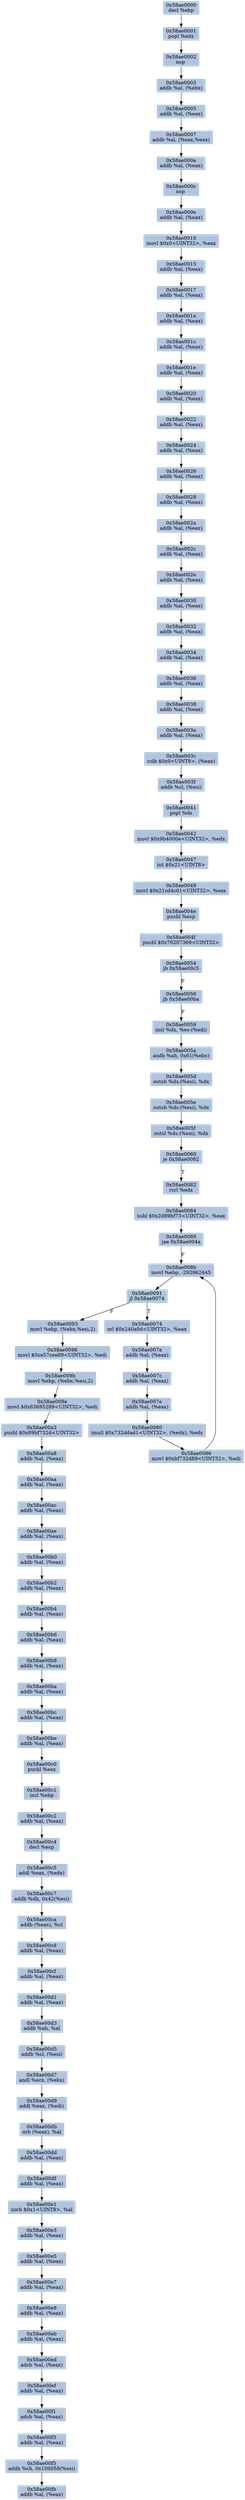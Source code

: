 digraph G {
node[shape=rectangle,style=filled,fillcolor=lightsteelblue,color=lightsteelblue]
bgcolor="transparent"
a0x58ae0000decl_ebp[label="0x58ae0000\ndecl %ebp"];
a0x58ae0001popl_edx[label="0x58ae0001\npopl %edx"];
a0x58ae0002nop_[label="0x58ae0002\nnop "];
a0x58ae0003addb_al_ebx_[label="0x58ae0003\naddb %al, (%ebx)"];
a0x58ae0005addb_al_eax_[label="0x58ae0005\naddb %al, (%eax)"];
a0x58ae0007addb_al_eaxeax_[label="0x58ae0007\naddb %al, (%eax,%eax)"];
a0x58ae000aaddb_al_eax_[label="0x58ae000a\naddb %al, (%eax)"];
a0x58ae000cnop_[label="0x58ae000c\nnop "];
a0x58ae000eaddb_al_eax_[label="0x58ae000e\naddb %al, (%eax)"];
a0x58ae0010movl_0x0UINT32_eax[label="0x58ae0010\nmovl $0x0<UINT32>, %eax"];
a0x58ae0015addb_al_eax_[label="0x58ae0015\naddb %al, (%eax)"];
a0x58ae0017addb_al_eax_[label="0x58ae0017\naddb %al, (%eax)"];
a0x58ae001aaddb_al_eax_[label="0x58ae001a\naddb %al, (%eax)"];
a0x58ae001caddb_al_eax_[label="0x58ae001c\naddb %al, (%eax)"];
a0x58ae001eaddb_al_eax_[label="0x58ae001e\naddb %al, (%eax)"];
a0x58ae0020addb_al_eax_[label="0x58ae0020\naddb %al, (%eax)"];
a0x58ae0022addb_al_eax_[label="0x58ae0022\naddb %al, (%eax)"];
a0x58ae0024addb_al_eax_[label="0x58ae0024\naddb %al, (%eax)"];
a0x58ae0026addb_al_eax_[label="0x58ae0026\naddb %al, (%eax)"];
a0x58ae0028addb_al_eax_[label="0x58ae0028\naddb %al, (%eax)"];
a0x58ae002aaddb_al_eax_[label="0x58ae002a\naddb %al, (%eax)"];
a0x58ae002caddb_al_eax_[label="0x58ae002c\naddb %al, (%eax)"];
a0x58ae002eaddb_al_eax_[label="0x58ae002e\naddb %al, (%eax)"];
a0x58ae0030addb_al_eax_[label="0x58ae0030\naddb %al, (%eax)"];
a0x58ae0032addb_al_eax_[label="0x58ae0032\naddb %al, (%eax)"];
a0x58ae0034addb_al_eax_[label="0x58ae0034\naddb %al, (%eax)"];
a0x58ae0036addb_al_eax_[label="0x58ae0036\naddb %al, (%eax)"];
a0x58ae0038addb_al_eax_[label="0x58ae0038\naddb %al, (%eax)"];
a0x58ae003aaddb_al_eax_[label="0x58ae003a\naddb %al, (%eax)"];
a0x58ae003crolb_0x0UINT8_eax_[label="0x58ae003c\nrolb $0x0<UINT8>, (%eax)"];
a0x58ae003faddb_cl_esi_[label="0x58ae003f\naddb %cl, (%esi)"];
a0x58ae0041popl_ds[label="0x58ae0041\npopl %ds"];
a0x58ae0042movl_0x9b4000eUINT32_edx[label="0x58ae0042\nmovl $0x9b4000e<UINT32>, %edx"];
a0x58ae0047int_0x21UINT8[label="0x58ae0047\nint $0x21<UINT8>"];
a0x58ae0049movl_0x21cd4c01UINT32_eax[label="0x58ae0049\nmovl $0x21cd4c01<UINT32>, %eax"];
a0x58ae004epushl_esp[label="0x58ae004e\npushl %esp"];
a0x58ae004fpushl_0x70207369UINT32[label="0x58ae004f\npushl $0x70207369<UINT32>"];
a0x58ae0054jb_0x58ae00c5[label="0x58ae0054\njb 0x58ae00c5"];
a0x58ae0056jb_0x58ae00ba[label="0x58ae0056\njb 0x58ae00ba"];
a0x58ae0059insl_dx_es_edi_[label="0x58ae0059\ninsl %dx, %es:(%edi)"];
a0x58ae005aandb_ah_0x61ebx_[label="0x58ae005a\nandb %ah, 0x61(%ebx)"];
a0x58ae005doutsb_ds_esi__dx[label="0x58ae005d\noutsb %ds:(%esi), %dx"];
a0x58ae005eoutsb_ds_esi__dx[label="0x58ae005e\noutsb %ds:(%esi), %dx"];
a0x58ae005foutsl_ds_esi__dx[label="0x58ae005f\noutsl %ds:(%esi), %dx"];
a0x58ae0060je_0x58ae0082[label="0x58ae0060\nje 0x58ae0082"];
a0x58ae0082rcrl_edx[label="0x58ae0082\nrcrl %edx"];
a0x58ae0084subl_0x2d89bf73UINT32_eax[label="0x58ae0084\nsubl $0x2d89bf73<UINT32>, %eax"];
a0x58ae0089jae_0x58ae004a[label="0x58ae0089\njae 0x58ae004a"];
a0x58ae008bmovl_ebp__292962445[label="0x58ae008b\nmovl %ebp, -292962445"];
a0x58ae0091jl_0x58ae0074[label="0x58ae0091\njl 0x58ae0074"];
a0x58ae0074orl_0x240a0dUINT32_eax[label="0x58ae0074\norl $0x240a0d<UINT32>, %eax"];
a0x58ae007aaddb_al_eax_[label="0x58ae007a\naddb %al, (%eax)"];
a0x58ae007caddb_al_eax_[label="0x58ae007c\naddb %al, (%eax)"];
a0x58ae007eaddb_al_eax_[label="0x58ae007e\naddb %al, (%eax)"];
a0x58ae0080imull_0x732ddad1UINT32_edx__edx[label="0x58ae0080\nimull $0x732ddad1<UINT32>, (%edx), %edx"];
a0x58ae0086movl_0xbf732d89UINT32_edi[label="0x58ae0086\nmovl $0xbf732d89<UINT32>, %edi"];
a0x58ae0093movl_ebp_ebxesi2_[label="0x58ae0093\nmovl %ebp, (%ebx,%esi,2)"];
a0x58ae0096movl_0xe57cee89UINT32_edi[label="0x58ae0096\nmovl $0xe57cee89<UINT32>, %edi"];
a0x58ae009bmovl_ebp_ebxesi2_[label="0x58ae009b\nmovl %ebp, (%ebx,%esi,2)"];
a0x58ae009emovl_0x63695289UINT32_edi[label="0x58ae009e\nmovl $0x63695289<UINT32>, %edi"];
a0x58ae00a3pushl_0x89bf732dUINT32[label="0x58ae00a3\npushl $0x89bf732d<UINT32>"];
a0x58ae00a8addb_al_eax_[label="0x58ae00a8\naddb %al, (%eax)"];
a0x58ae00aaaddb_al_eax_[label="0x58ae00aa\naddb %al, (%eax)"];
a0x58ae00acaddb_al_eax_[label="0x58ae00ac\naddb %al, (%eax)"];
a0x58ae00aeaddb_al_eax_[label="0x58ae00ae\naddb %al, (%eax)"];
a0x58ae00b0addb_al_eax_[label="0x58ae00b0\naddb %al, (%eax)"];
a0x58ae00b2addb_al_eax_[label="0x58ae00b2\naddb %al, (%eax)"];
a0x58ae00b4addb_al_eax_[label="0x58ae00b4\naddb %al, (%eax)"];
a0x58ae00b6addb_al_eax_[label="0x58ae00b6\naddb %al, (%eax)"];
a0x58ae00b8addb_al_eax_[label="0x58ae00b8\naddb %al, (%eax)"];
a0x58ae00baaddb_al_eax_[label="0x58ae00ba\naddb %al, (%eax)"];
a0x58ae00bcaddb_al_eax_[label="0x58ae00bc\naddb %al, (%eax)"];
a0x58ae00beaddb_al_eax_[label="0x58ae00be\naddb %al, (%eax)"];
a0x58ae00c0pushl_eax[label="0x58ae00c0\npushl %eax"];
a0x58ae00c1incl_ebp[label="0x58ae00c1\nincl %ebp"];
a0x58ae00c2addb_al_eax_[label="0x58ae00c2\naddb %al, (%eax)"];
a0x58ae00c4decl_esp[label="0x58ae00c4\ndecl %esp"];
a0x58ae00c5addl_eax_edx_[label="0x58ae00c5\naddl %eax, (%edx)"];
a0x58ae00c7addb_dh_0x42esi_[label="0x58ae00c7\naddb %dh, 0x42(%esi)"];
a0x58ae00caaddb_eax__cl[label="0x58ae00ca\naddb (%eax), %cl"];
a0x58ae00cdaddb_al_eax_[label="0x58ae00cd\naddb %al, (%eax)"];
a0x58ae00cfaddb_al_eax_[label="0x58ae00cf\naddb %al, (%eax)"];
a0x58ae00d1addb_al_eax_[label="0x58ae00d1\naddb %al, (%eax)"];
a0x58ae00d3addb_ah_al[label="0x58ae00d3\naddb %ah, %al"];
a0x58ae00d5addb_cl_esi_[label="0x58ae00d5\naddb %cl, (%esi)"];
a0x58ae00d7andl_ecx_ebx_[label="0x58ae00d7\nandl %ecx, (%ebx)"];
a0x58ae00d9addl_eax_edi_[label="0x58ae00d9\naddl %eax, (%edi)"];
a0x58ae00dborb_eax__al[label="0x58ae00db\norb (%eax), %al"];
a0x58ae00ddaddb_al_eax_[label="0x58ae00dd\naddb %al, (%eax)"];
a0x58ae00dfaddb_al_eax_[label="0x58ae00df\naddb %al, (%eax)"];
a0x58ae00e1xorb_0x1UINT8_al[label="0x58ae00e1\nxorb $0x1<UINT8>, %al"];
a0x58ae00e3addb_al_eax_[label="0x58ae00e3\naddb %al, (%eax)"];
a0x58ae00e5addb_al_eax_[label="0x58ae00e5\naddb %al, (%eax)"];
a0x58ae00e7addb_al_eax_[label="0x58ae00e7\naddb %al, (%eax)"];
a0x58ae00e9addb_al_eax_[label="0x58ae00e9\naddb %al, (%eax)"];
a0x58ae00ebaddb_al_eax_[label="0x58ae00eb\naddb %al, (%eax)"];
a0x58ae00edadcb_al_eax_[label="0x58ae00ed\nadcb %al, (%eax)"];
a0x58ae00efaddb_al_eax_[label="0x58ae00ef\naddb %al, (%eax)"];
a0x58ae00f1adcb_al_eax_[label="0x58ae00f1\nadcb %al, (%eax)"];
a0x58ae00f3addb_al_eax_[label="0x58ae00f3\naddb %al, (%eax)"];
a0x58ae00f5addb_ch_0x100058esi_[label="0x58ae00f5\naddb %ch, 0x100058(%esi)"];
a0x58ae00fbaddb_al_eax_[label="0x58ae00fb\naddb %al, (%eax)"];
a0x58ae0000decl_ebp -> a0x58ae0001popl_edx [color="#000000"];
a0x58ae0001popl_edx -> a0x58ae0002nop_ [color="#000000"];
a0x58ae0002nop_ -> a0x58ae0003addb_al_ebx_ [color="#000000"];
a0x58ae0003addb_al_ebx_ -> a0x58ae0005addb_al_eax_ [color="#000000"];
a0x58ae0005addb_al_eax_ -> a0x58ae0007addb_al_eaxeax_ [color="#000000"];
a0x58ae0007addb_al_eaxeax_ -> a0x58ae000aaddb_al_eax_ [color="#000000"];
a0x58ae000aaddb_al_eax_ -> a0x58ae000cnop_ [color="#000000"];
a0x58ae000cnop_ -> a0x58ae000eaddb_al_eax_ [color="#000000"];
a0x58ae000eaddb_al_eax_ -> a0x58ae0010movl_0x0UINT32_eax [color="#000000"];
a0x58ae0010movl_0x0UINT32_eax -> a0x58ae0015addb_al_eax_ [color="#000000"];
a0x58ae0015addb_al_eax_ -> a0x58ae0017addb_al_eax_ [color="#000000"];
a0x58ae0017addb_al_eax_ -> a0x58ae001aaddb_al_eax_ [color="#000000"];
a0x58ae001aaddb_al_eax_ -> a0x58ae001caddb_al_eax_ [color="#000000"];
a0x58ae001caddb_al_eax_ -> a0x58ae001eaddb_al_eax_ [color="#000000"];
a0x58ae001eaddb_al_eax_ -> a0x58ae0020addb_al_eax_ [color="#000000"];
a0x58ae0020addb_al_eax_ -> a0x58ae0022addb_al_eax_ [color="#000000"];
a0x58ae0022addb_al_eax_ -> a0x58ae0024addb_al_eax_ [color="#000000"];
a0x58ae0024addb_al_eax_ -> a0x58ae0026addb_al_eax_ [color="#000000"];
a0x58ae0026addb_al_eax_ -> a0x58ae0028addb_al_eax_ [color="#000000"];
a0x58ae0028addb_al_eax_ -> a0x58ae002aaddb_al_eax_ [color="#000000"];
a0x58ae002aaddb_al_eax_ -> a0x58ae002caddb_al_eax_ [color="#000000"];
a0x58ae002caddb_al_eax_ -> a0x58ae002eaddb_al_eax_ [color="#000000"];
a0x58ae002eaddb_al_eax_ -> a0x58ae0030addb_al_eax_ [color="#000000"];
a0x58ae0030addb_al_eax_ -> a0x58ae0032addb_al_eax_ [color="#000000"];
a0x58ae0032addb_al_eax_ -> a0x58ae0034addb_al_eax_ [color="#000000"];
a0x58ae0034addb_al_eax_ -> a0x58ae0036addb_al_eax_ [color="#000000"];
a0x58ae0036addb_al_eax_ -> a0x58ae0038addb_al_eax_ [color="#000000"];
a0x58ae0038addb_al_eax_ -> a0x58ae003aaddb_al_eax_ [color="#000000"];
a0x58ae003aaddb_al_eax_ -> a0x58ae003crolb_0x0UINT8_eax_ [color="#000000"];
a0x58ae003crolb_0x0UINT8_eax_ -> a0x58ae003faddb_cl_esi_ [color="#000000"];
a0x58ae003faddb_cl_esi_ -> a0x58ae0041popl_ds [color="#000000"];
a0x58ae0041popl_ds -> a0x58ae0042movl_0x9b4000eUINT32_edx [color="#000000"];
a0x58ae0042movl_0x9b4000eUINT32_edx -> a0x58ae0047int_0x21UINT8 [color="#000000"];
a0x58ae0047int_0x21UINT8 -> a0x58ae0049movl_0x21cd4c01UINT32_eax [color="#000000"];
a0x58ae0049movl_0x21cd4c01UINT32_eax -> a0x58ae004epushl_esp [color="#000000"];
a0x58ae004epushl_esp -> a0x58ae004fpushl_0x70207369UINT32 [color="#000000"];
a0x58ae004fpushl_0x70207369UINT32 -> a0x58ae0054jb_0x58ae00c5 [color="#000000"];
a0x58ae0054jb_0x58ae00c5 -> a0x58ae0056jb_0x58ae00ba [color="#000000",label="F"];
a0x58ae0056jb_0x58ae00ba -> a0x58ae0059insl_dx_es_edi_ [color="#000000",label="F"];
a0x58ae0059insl_dx_es_edi_ -> a0x58ae005aandb_ah_0x61ebx_ [color="#000000"];
a0x58ae005aandb_ah_0x61ebx_ -> a0x58ae005doutsb_ds_esi__dx [color="#000000"];
a0x58ae005doutsb_ds_esi__dx -> a0x58ae005eoutsb_ds_esi__dx [color="#000000"];
a0x58ae005eoutsb_ds_esi__dx -> a0x58ae005foutsl_ds_esi__dx [color="#000000"];
a0x58ae005foutsl_ds_esi__dx -> a0x58ae0060je_0x58ae0082 [color="#000000"];
a0x58ae0060je_0x58ae0082 -> a0x58ae0082rcrl_edx [color="#000000",label="T"];
a0x58ae0082rcrl_edx -> a0x58ae0084subl_0x2d89bf73UINT32_eax [color="#000000"];
a0x58ae0084subl_0x2d89bf73UINT32_eax -> a0x58ae0089jae_0x58ae004a [color="#000000"];
a0x58ae0089jae_0x58ae004a -> a0x58ae008bmovl_ebp__292962445 [color="#000000",label="F"];
a0x58ae008bmovl_ebp__292962445 -> a0x58ae0091jl_0x58ae0074 [color="#000000"];
a0x58ae0091jl_0x58ae0074 -> a0x58ae0074orl_0x240a0dUINT32_eax [color="#000000",label="T"];
a0x58ae0074orl_0x240a0dUINT32_eax -> a0x58ae007aaddb_al_eax_ [color="#000000"];
a0x58ae007aaddb_al_eax_ -> a0x58ae007caddb_al_eax_ [color="#000000"];
a0x58ae007caddb_al_eax_ -> a0x58ae007eaddb_al_eax_ [color="#000000"];
a0x58ae007eaddb_al_eax_ -> a0x58ae0080imull_0x732ddad1UINT32_edx__edx [color="#000000"];
a0x58ae0080imull_0x732ddad1UINT32_edx__edx -> a0x58ae0086movl_0xbf732d89UINT32_edi [color="#000000"];
a0x58ae0086movl_0xbf732d89UINT32_edi -> a0x58ae008bmovl_ebp__292962445 [color="#000000"];
a0x58ae0091jl_0x58ae0074 -> a0x58ae0093movl_ebp_ebxesi2_ [color="#000000",label="F"];
a0x58ae0093movl_ebp_ebxesi2_ -> a0x58ae0096movl_0xe57cee89UINT32_edi [color="#000000"];
a0x58ae0096movl_0xe57cee89UINT32_edi -> a0x58ae009bmovl_ebp_ebxesi2_ [color="#000000"];
a0x58ae009bmovl_ebp_ebxesi2_ -> a0x58ae009emovl_0x63695289UINT32_edi [color="#000000"];
a0x58ae009emovl_0x63695289UINT32_edi -> a0x58ae00a3pushl_0x89bf732dUINT32 [color="#000000"];
a0x58ae00a3pushl_0x89bf732dUINT32 -> a0x58ae00a8addb_al_eax_ [color="#000000"];
a0x58ae00a8addb_al_eax_ -> a0x58ae00aaaddb_al_eax_ [color="#000000"];
a0x58ae00aaaddb_al_eax_ -> a0x58ae00acaddb_al_eax_ [color="#000000"];
a0x58ae00acaddb_al_eax_ -> a0x58ae00aeaddb_al_eax_ [color="#000000"];
a0x58ae00aeaddb_al_eax_ -> a0x58ae00b0addb_al_eax_ [color="#000000"];
a0x58ae00b0addb_al_eax_ -> a0x58ae00b2addb_al_eax_ [color="#000000"];
a0x58ae00b2addb_al_eax_ -> a0x58ae00b4addb_al_eax_ [color="#000000"];
a0x58ae00b4addb_al_eax_ -> a0x58ae00b6addb_al_eax_ [color="#000000"];
a0x58ae00b6addb_al_eax_ -> a0x58ae00b8addb_al_eax_ [color="#000000"];
a0x58ae00b8addb_al_eax_ -> a0x58ae00baaddb_al_eax_ [color="#000000"];
a0x58ae00baaddb_al_eax_ -> a0x58ae00bcaddb_al_eax_ [color="#000000"];
a0x58ae00bcaddb_al_eax_ -> a0x58ae00beaddb_al_eax_ [color="#000000"];
a0x58ae00beaddb_al_eax_ -> a0x58ae00c0pushl_eax [color="#000000"];
a0x58ae00c0pushl_eax -> a0x58ae00c1incl_ebp [color="#000000"];
a0x58ae00c1incl_ebp -> a0x58ae00c2addb_al_eax_ [color="#000000"];
a0x58ae00c2addb_al_eax_ -> a0x58ae00c4decl_esp [color="#000000"];
a0x58ae00c4decl_esp -> a0x58ae00c5addl_eax_edx_ [color="#000000"];
a0x58ae00c5addl_eax_edx_ -> a0x58ae00c7addb_dh_0x42esi_ [color="#000000"];
a0x58ae00c7addb_dh_0x42esi_ -> a0x58ae00caaddb_eax__cl [color="#000000"];
a0x58ae00caaddb_eax__cl -> a0x58ae00cdaddb_al_eax_ [color="#000000"];
a0x58ae00cdaddb_al_eax_ -> a0x58ae00cfaddb_al_eax_ [color="#000000"];
a0x58ae00cfaddb_al_eax_ -> a0x58ae00d1addb_al_eax_ [color="#000000"];
a0x58ae00d1addb_al_eax_ -> a0x58ae00d3addb_ah_al [color="#000000"];
a0x58ae00d3addb_ah_al -> a0x58ae00d5addb_cl_esi_ [color="#000000"];
a0x58ae00d5addb_cl_esi_ -> a0x58ae00d7andl_ecx_ebx_ [color="#000000"];
a0x58ae00d7andl_ecx_ebx_ -> a0x58ae00d9addl_eax_edi_ [color="#000000"];
a0x58ae00d9addl_eax_edi_ -> a0x58ae00dborb_eax__al [color="#000000"];
a0x58ae00dborb_eax__al -> a0x58ae00ddaddb_al_eax_ [color="#000000"];
a0x58ae00ddaddb_al_eax_ -> a0x58ae00dfaddb_al_eax_ [color="#000000"];
a0x58ae00dfaddb_al_eax_ -> a0x58ae00e1xorb_0x1UINT8_al [color="#000000"];
a0x58ae00e1xorb_0x1UINT8_al -> a0x58ae00e3addb_al_eax_ [color="#000000"];
a0x58ae00e3addb_al_eax_ -> a0x58ae00e5addb_al_eax_ [color="#000000"];
a0x58ae00e5addb_al_eax_ -> a0x58ae00e7addb_al_eax_ [color="#000000"];
a0x58ae00e7addb_al_eax_ -> a0x58ae00e9addb_al_eax_ [color="#000000"];
a0x58ae00e9addb_al_eax_ -> a0x58ae00ebaddb_al_eax_ [color="#000000"];
a0x58ae00ebaddb_al_eax_ -> a0x58ae00edadcb_al_eax_ [color="#000000"];
a0x58ae00edadcb_al_eax_ -> a0x58ae00efaddb_al_eax_ [color="#000000"];
a0x58ae00efaddb_al_eax_ -> a0x58ae00f1adcb_al_eax_ [color="#000000"];
a0x58ae00f1adcb_al_eax_ -> a0x58ae00f3addb_al_eax_ [color="#000000"];
a0x58ae00f3addb_al_eax_ -> a0x58ae00f5addb_ch_0x100058esi_ [color="#000000"];
a0x58ae00f5addb_ch_0x100058esi_ -> a0x58ae00fbaddb_al_eax_ [color="#000000"];
}
